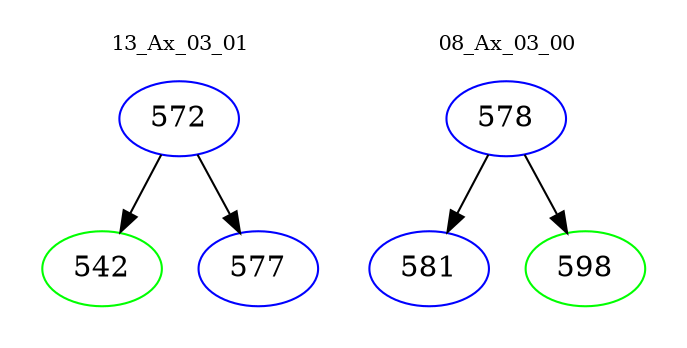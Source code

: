 digraph{
subgraph cluster_0 {
color = white
label = "13_Ax_03_01";
fontsize=10;
T0_572 [label="572", color="blue"]
T0_572 -> T0_542 [color="black"]
T0_542 [label="542", color="green"]
T0_572 -> T0_577 [color="black"]
T0_577 [label="577", color="blue"]
}
subgraph cluster_1 {
color = white
label = "08_Ax_03_00";
fontsize=10;
T1_578 [label="578", color="blue"]
T1_578 -> T1_581 [color="black"]
T1_581 [label="581", color="blue"]
T1_578 -> T1_598 [color="black"]
T1_598 [label="598", color="green"]
}
}
